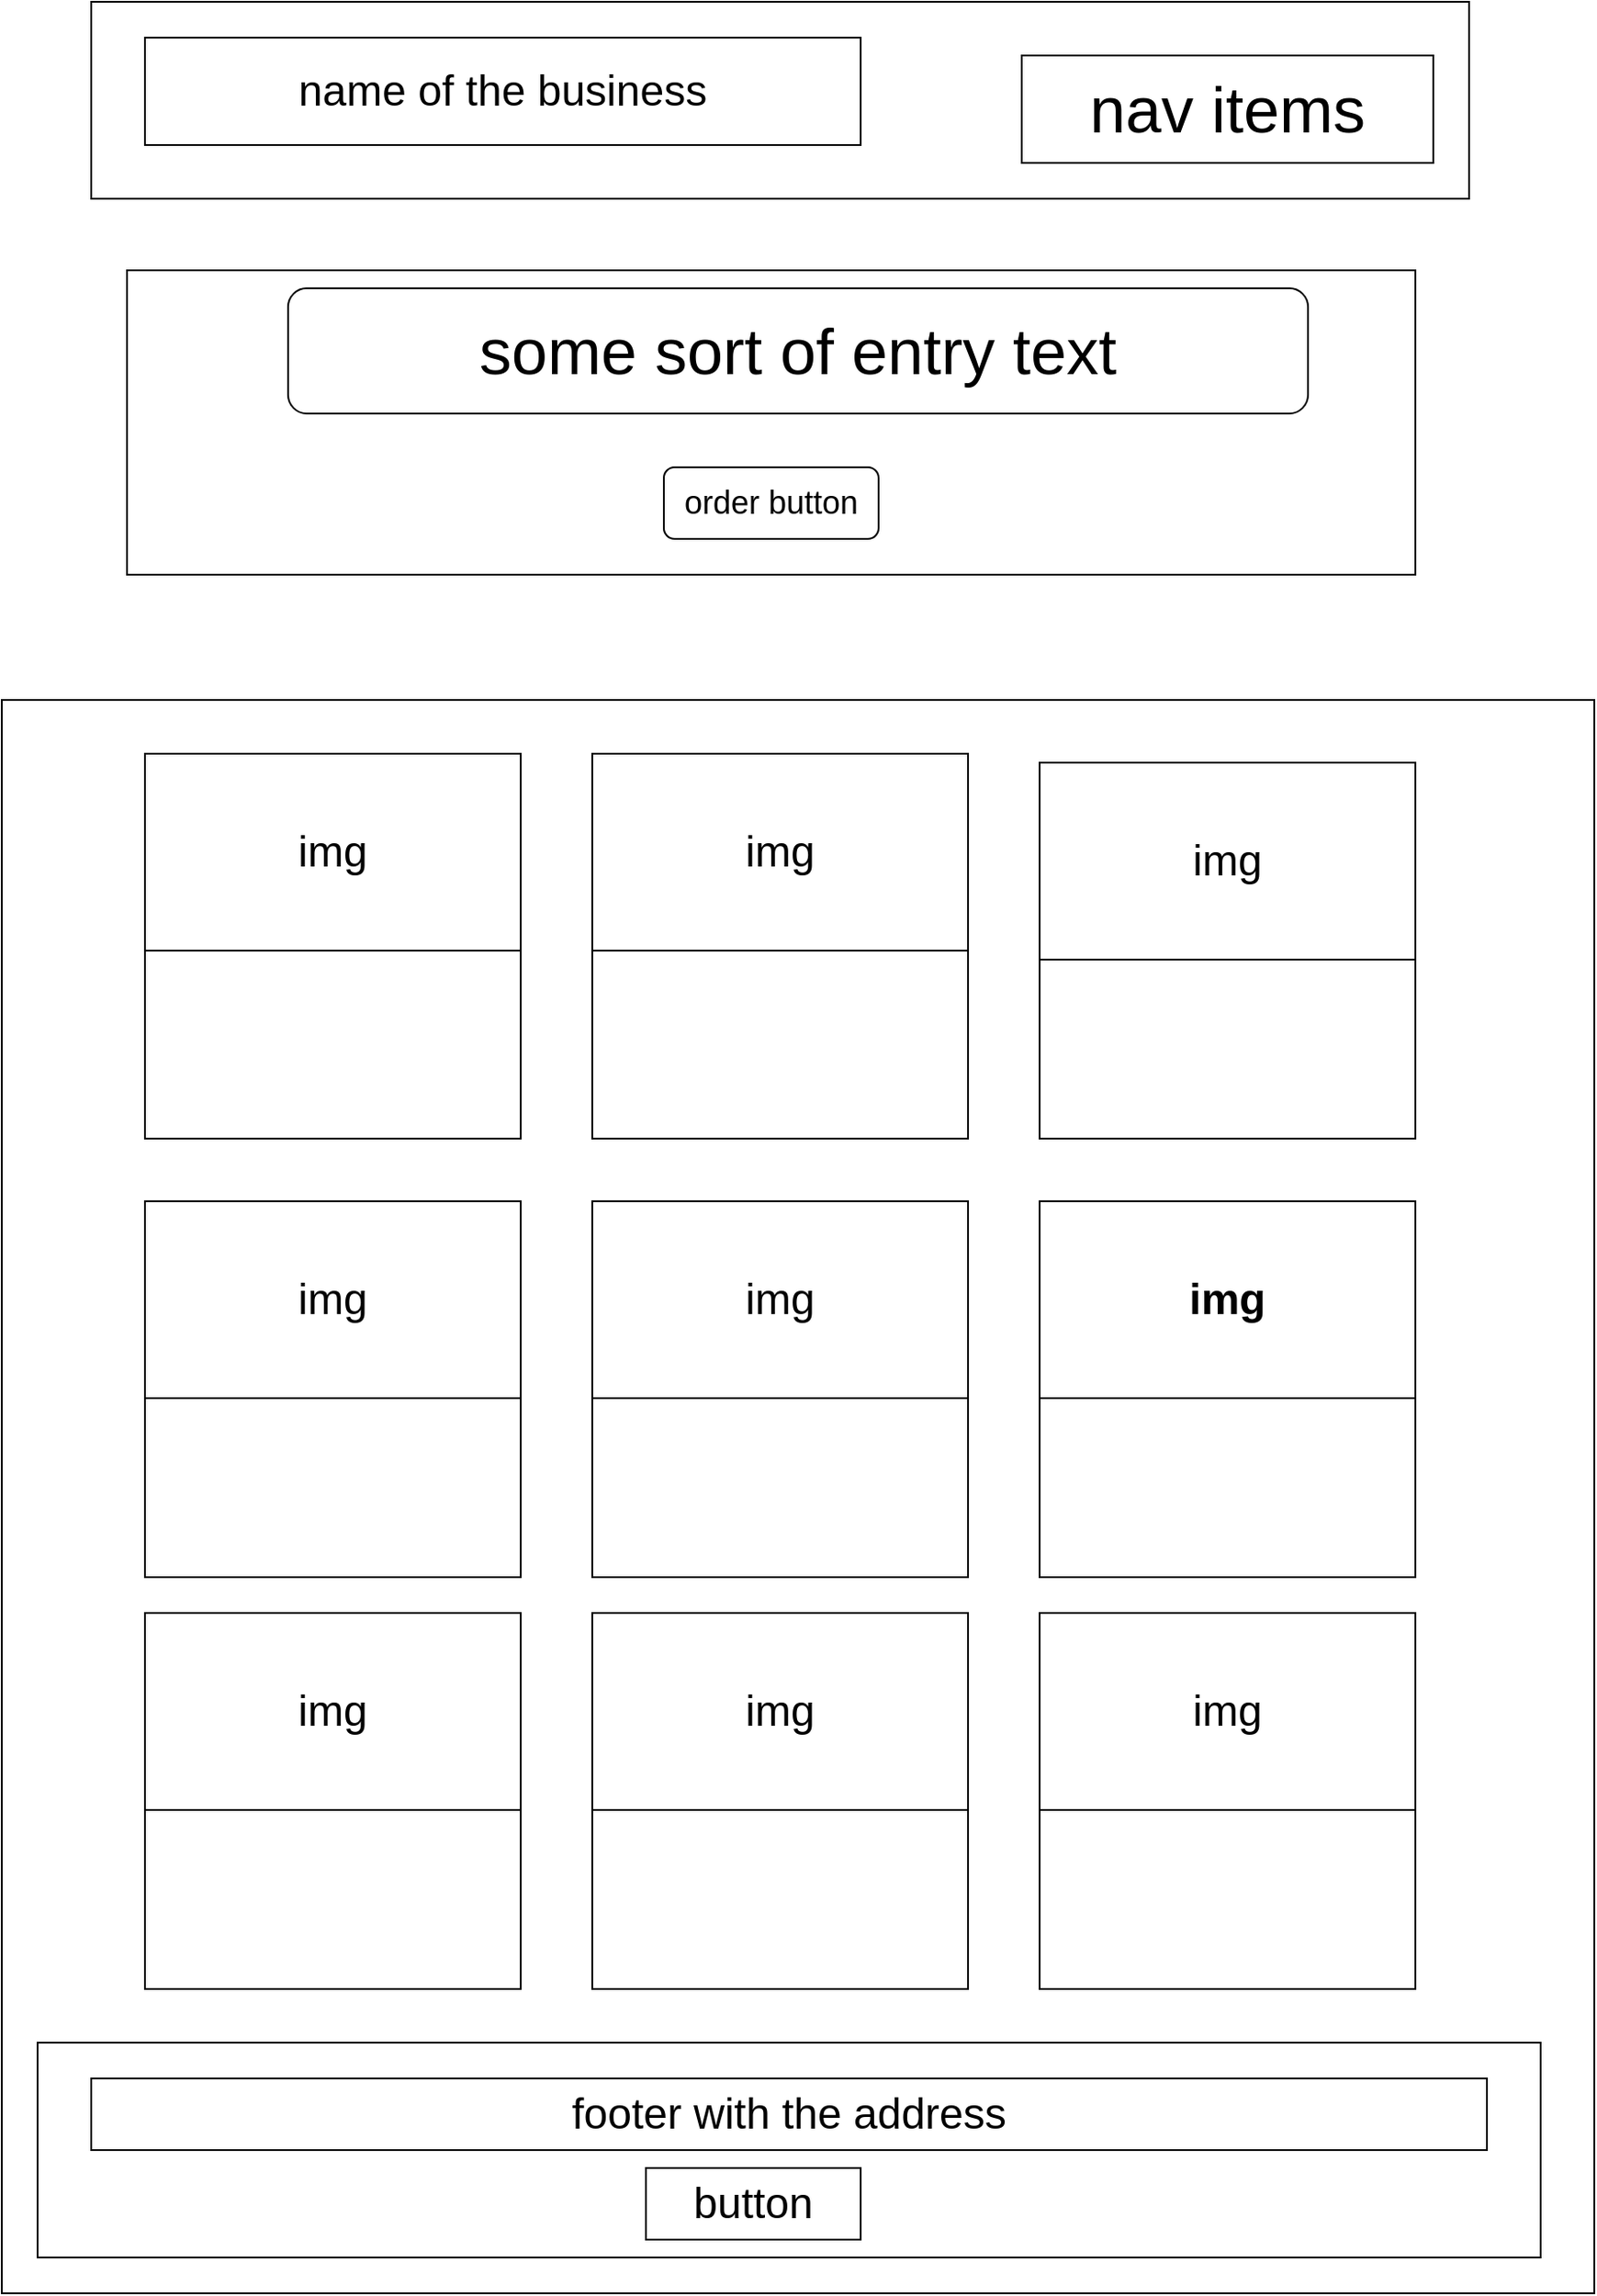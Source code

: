 <mxfile version="22.1.19" type="device">
  <diagram name="Page-1" id="0T-ybvYKlrjQj57GpBDQ">
    <mxGraphModel dx="3475" dy="1390" grid="1" gridSize="10" guides="1" tooltips="1" connect="1" arrows="1" fold="1" page="1" pageScale="1" pageWidth="850" pageHeight="1100" math="0" shadow="0">
      <root>
        <mxCell id="0" />
        <mxCell id="1" parent="0" />
        <mxCell id="4VaZzmigpXHIkj4emQM7-1" value="" style="rounded=0;whiteSpace=wrap;html=1;" vertex="1" parent="1">
          <mxGeometry x="40" y="20" width="770" height="110" as="geometry" />
        </mxCell>
        <mxCell id="4VaZzmigpXHIkj4emQM7-2" value="" style="rounded=0;whiteSpace=wrap;html=1;" vertex="1" parent="1">
          <mxGeometry x="60" y="170" width="720" height="170" as="geometry" />
        </mxCell>
        <mxCell id="4VaZzmigpXHIkj4emQM7-3" value="&lt;font style=&quot;font-size: 18px;&quot;&gt;order button&lt;/font&gt;" style="rounded=1;whiteSpace=wrap;html=1;" vertex="1" parent="1">
          <mxGeometry x="360" y="280" width="120" height="40" as="geometry" />
        </mxCell>
        <mxCell id="4VaZzmigpXHIkj4emQM7-4" value="&lt;font style=&quot;font-size: 36px;&quot;&gt;some sort of entry text&lt;/font&gt;" style="rounded=1;whiteSpace=wrap;html=1;" vertex="1" parent="1">
          <mxGeometry x="150" y="180" width="570" height="70" as="geometry" />
        </mxCell>
        <mxCell id="4VaZzmigpXHIkj4emQM7-5" value="" style="whiteSpace=wrap;html=1;aspect=fixed;" vertex="1" parent="1">
          <mxGeometry x="-10" y="410" width="890" height="890" as="geometry" />
        </mxCell>
        <mxCell id="4VaZzmigpXHIkj4emQM7-6" value="" style="whiteSpace=wrap;html=1;aspect=fixed;" vertex="1" parent="1">
          <mxGeometry x="70" y="445" width="210" height="210" as="geometry" />
        </mxCell>
        <mxCell id="4VaZzmigpXHIkj4emQM7-8" value="" style="whiteSpace=wrap;html=1;aspect=fixed;" vertex="1" parent="1">
          <mxGeometry x="320" y="445" width="210" height="210" as="geometry" />
        </mxCell>
        <mxCell id="4VaZzmigpXHIkj4emQM7-9" value="" style="whiteSpace=wrap;html=1;aspect=fixed;" vertex="1" parent="1">
          <mxGeometry x="570" y="690" width="210" height="210" as="geometry" />
        </mxCell>
        <mxCell id="4VaZzmigpXHIkj4emQM7-38" value="" style="whiteSpace=wrap;html=1;aspect=fixed;" vertex="1" parent="1">
          <mxGeometry x="570" y="445" width="210" height="210" as="geometry" />
        </mxCell>
        <mxCell id="4VaZzmigpXHIkj4emQM7-39" value="" style="whiteSpace=wrap;html=1;aspect=fixed;" vertex="1" parent="1">
          <mxGeometry x="320" y="690" width="210" height="210" as="geometry" />
        </mxCell>
        <mxCell id="4VaZzmigpXHIkj4emQM7-40" value="" style="whiteSpace=wrap;html=1;aspect=fixed;" vertex="1" parent="1">
          <mxGeometry x="320" y="920" width="210" height="210" as="geometry" />
        </mxCell>
        <mxCell id="4VaZzmigpXHIkj4emQM7-41" value="" style="whiteSpace=wrap;html=1;aspect=fixed;" vertex="1" parent="1">
          <mxGeometry x="70" y="920" width="210" height="210" as="geometry" />
        </mxCell>
        <mxCell id="4VaZzmigpXHIkj4emQM7-42" value="" style="whiteSpace=wrap;html=1;aspect=fixed;" vertex="1" parent="1">
          <mxGeometry x="70" y="690" width="210" height="210" as="geometry" />
        </mxCell>
        <mxCell id="4VaZzmigpXHIkj4emQM7-43" value="" style="whiteSpace=wrap;html=1;aspect=fixed;" vertex="1" parent="1">
          <mxGeometry x="570" y="920" width="210" height="210" as="geometry" />
        </mxCell>
        <mxCell id="4VaZzmigpXHIkj4emQM7-45" value="&lt;font style=&quot;font-size: 24px;&quot;&gt;img&lt;/font&gt;" style="rounded=0;whiteSpace=wrap;html=1;" vertex="1" parent="1">
          <mxGeometry x="70" y="440" width="210" height="110" as="geometry" />
        </mxCell>
        <mxCell id="4VaZzmigpXHIkj4emQM7-46" value="&lt;font style=&quot;font-size: 24px;&quot;&gt;&lt;b&gt;img&lt;/b&gt;&lt;/font&gt;" style="rounded=0;whiteSpace=wrap;html=1;" vertex="1" parent="1">
          <mxGeometry x="570" y="690" width="210" height="110" as="geometry" />
        </mxCell>
        <mxCell id="4VaZzmigpXHIkj4emQM7-47" value="&lt;font style=&quot;font-size: 24px;&quot;&gt;img&lt;/font&gt;" style="rounded=0;whiteSpace=wrap;html=1;" vertex="1" parent="1">
          <mxGeometry x="570" y="445" width="210" height="110" as="geometry" />
        </mxCell>
        <mxCell id="4VaZzmigpXHIkj4emQM7-48" value="&lt;font style=&quot;font-size: 24px;&quot;&gt;img&lt;/font&gt;" style="rounded=0;whiteSpace=wrap;html=1;" vertex="1" parent="1">
          <mxGeometry x="320" y="440" width="210" height="110" as="geometry" />
        </mxCell>
        <mxCell id="4VaZzmigpXHIkj4emQM7-49" value="&lt;font style=&quot;font-size: 24px;&quot;&gt;img&lt;/font&gt;" style="rounded=0;whiteSpace=wrap;html=1;" vertex="1" parent="1">
          <mxGeometry x="70" y="690" width="210" height="110" as="geometry" />
        </mxCell>
        <mxCell id="4VaZzmigpXHIkj4emQM7-50" value="&lt;font style=&quot;font-size: 24px;&quot;&gt;img&lt;/font&gt;" style="rounded=0;whiteSpace=wrap;html=1;" vertex="1" parent="1">
          <mxGeometry x="70" y="920" width="210" height="110" as="geometry" />
        </mxCell>
        <mxCell id="4VaZzmigpXHIkj4emQM7-52" value="&lt;font style=&quot;font-size: 24px;&quot;&gt;img&lt;/font&gt;" style="rounded=0;whiteSpace=wrap;html=1;" vertex="1" parent="1">
          <mxGeometry x="570" y="920" width="210" height="110" as="geometry" />
        </mxCell>
        <mxCell id="4VaZzmigpXHIkj4emQM7-53" value="&lt;font style=&quot;font-size: 24px;&quot;&gt;img&lt;/font&gt;" style="rounded=0;whiteSpace=wrap;html=1;spacing=14;" vertex="1" parent="1">
          <mxGeometry x="320" y="690" width="210" height="110" as="geometry" />
        </mxCell>
        <mxCell id="4VaZzmigpXHIkj4emQM7-54" value="&lt;font style=&quot;font-size: 24px;&quot;&gt;img&lt;/font&gt;" style="rounded=0;whiteSpace=wrap;html=1;" vertex="1" parent="1">
          <mxGeometry x="320" y="920" width="210" height="110" as="geometry" />
        </mxCell>
        <mxCell id="4VaZzmigpXHIkj4emQM7-55" value="" style="rounded=0;whiteSpace=wrap;html=1;" vertex="1" parent="1">
          <mxGeometry x="10" y="1160" width="840" height="120" as="geometry" />
        </mxCell>
        <mxCell id="4VaZzmigpXHIkj4emQM7-56" value="&lt;font style=&quot;font-size: 24px;&quot;&gt;button&lt;/font&gt;" style="rounded=0;whiteSpace=wrap;html=1;" vertex="1" parent="1">
          <mxGeometry x="350" y="1230" width="120" height="40" as="geometry" />
        </mxCell>
        <mxCell id="4VaZzmigpXHIkj4emQM7-57" value="&lt;font style=&quot;font-size: 36px;&quot;&gt;nav items&lt;/font&gt;" style="rounded=0;whiteSpace=wrap;html=1;" vertex="1" parent="1">
          <mxGeometry x="560" y="50" width="230" height="60" as="geometry" />
        </mxCell>
        <mxCell id="4VaZzmigpXHIkj4emQM7-58" value="&lt;font style=&quot;font-size: 24px;&quot;&gt;name of the business&lt;/font&gt;" style="rounded=0;whiteSpace=wrap;html=1;" vertex="1" parent="1">
          <mxGeometry x="70" y="40" width="400" height="60" as="geometry" />
        </mxCell>
        <mxCell id="4VaZzmigpXHIkj4emQM7-59" value="&lt;font style=&quot;font-size: 24px;&quot;&gt;footer with the address&lt;/font&gt;" style="rounded=0;whiteSpace=wrap;html=1;" vertex="1" parent="1">
          <mxGeometry x="40" y="1180" width="780" height="40" as="geometry" />
        </mxCell>
      </root>
    </mxGraphModel>
  </diagram>
</mxfile>
